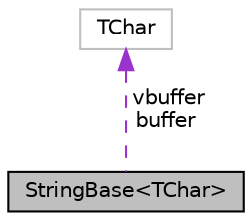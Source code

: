 digraph "StringBase&lt;TChar&gt;"
{
  edge [fontname="Helvetica",fontsize="10",labelfontname="Helvetica",labelfontsize="10"];
  node [fontname="Helvetica",fontsize="10",shape=record];
  Node17 [label="StringBase\<TChar\>",height=0.2,width=0.4,color="black", fillcolor="grey75", style="filled", fontcolor="black"];
  Node18 -> Node17 [dir="back",color="darkorchid3",fontsize="10",style="dashed",label=" vbuffer\nbuffer" ,fontname="Helvetica"];
  Node18 [label="TChar",height=0.2,width=0.4,color="grey75", fillcolor="white", style="filled"];
}

